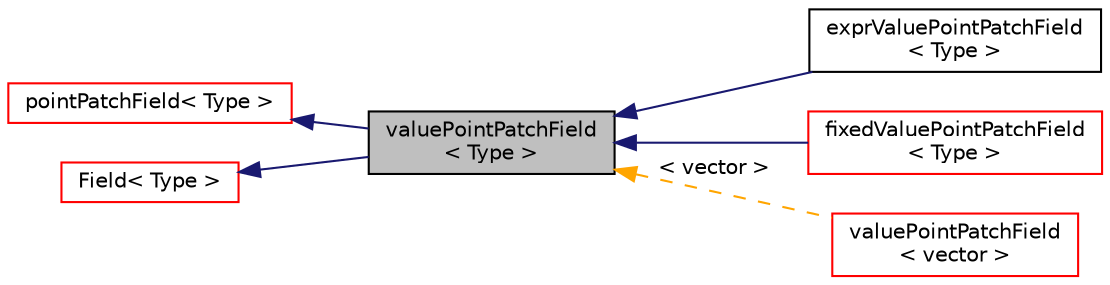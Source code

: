 digraph "valuePointPatchField&lt; Type &gt;"
{
  bgcolor="transparent";
  edge [fontname="Helvetica",fontsize="10",labelfontname="Helvetica",labelfontsize="10"];
  node [fontname="Helvetica",fontsize="10",shape=record];
  rankdir="LR";
  Node1 [label="valuePointPatchField\l\< Type \>",height=0.2,width=0.4,color="black", fillcolor="grey75", style="filled" fontcolor="black"];
  Node2 -> Node1 [dir="back",color="midnightblue",fontsize="10",style="solid",fontname="Helvetica"];
  Node2 [label="pointPatchField\< Type \>",height=0.2,width=0.4,color="red",URL="$classFoam_1_1pointPatchField.html"];
  Node3 -> Node1 [dir="back",color="midnightblue",fontsize="10",style="solid",fontname="Helvetica"];
  Node3 [label="Field\< Type \>",height=0.2,width=0.4,color="red",URL="$classFoam_1_1Field.html",tooltip="Generic templated field type. "];
  Node1 -> Node4 [dir="back",color="midnightblue",fontsize="10",style="solid",fontname="Helvetica"];
  Node4 [label="exprValuePointPatchField\l\< Type \>",height=0.2,width=0.4,color="black",URL="$classFoam_1_1exprValuePointPatchField.html",tooltip="A fixed value point boundary condition with expressions. "];
  Node1 -> Node5 [dir="back",color="midnightblue",fontsize="10",style="solid",fontname="Helvetica"];
  Node5 [label="fixedValuePointPatchField\l\< Type \>",height=0.2,width=0.4,color="red",URL="$classFoam_1_1fixedValuePointPatchField.html",tooltip="A FixedValue boundary condition for pointField. "];
  Node1 -> Node6 [dir="back",color="orange",fontsize="10",style="dashed",label=" \< vector \>" ,fontname="Helvetica"];
  Node6 [label="valuePointPatchField\l\< vector \>",height=0.2,width=0.4,color="red",URL="$classFoam_1_1valuePointPatchField.html"];
}
